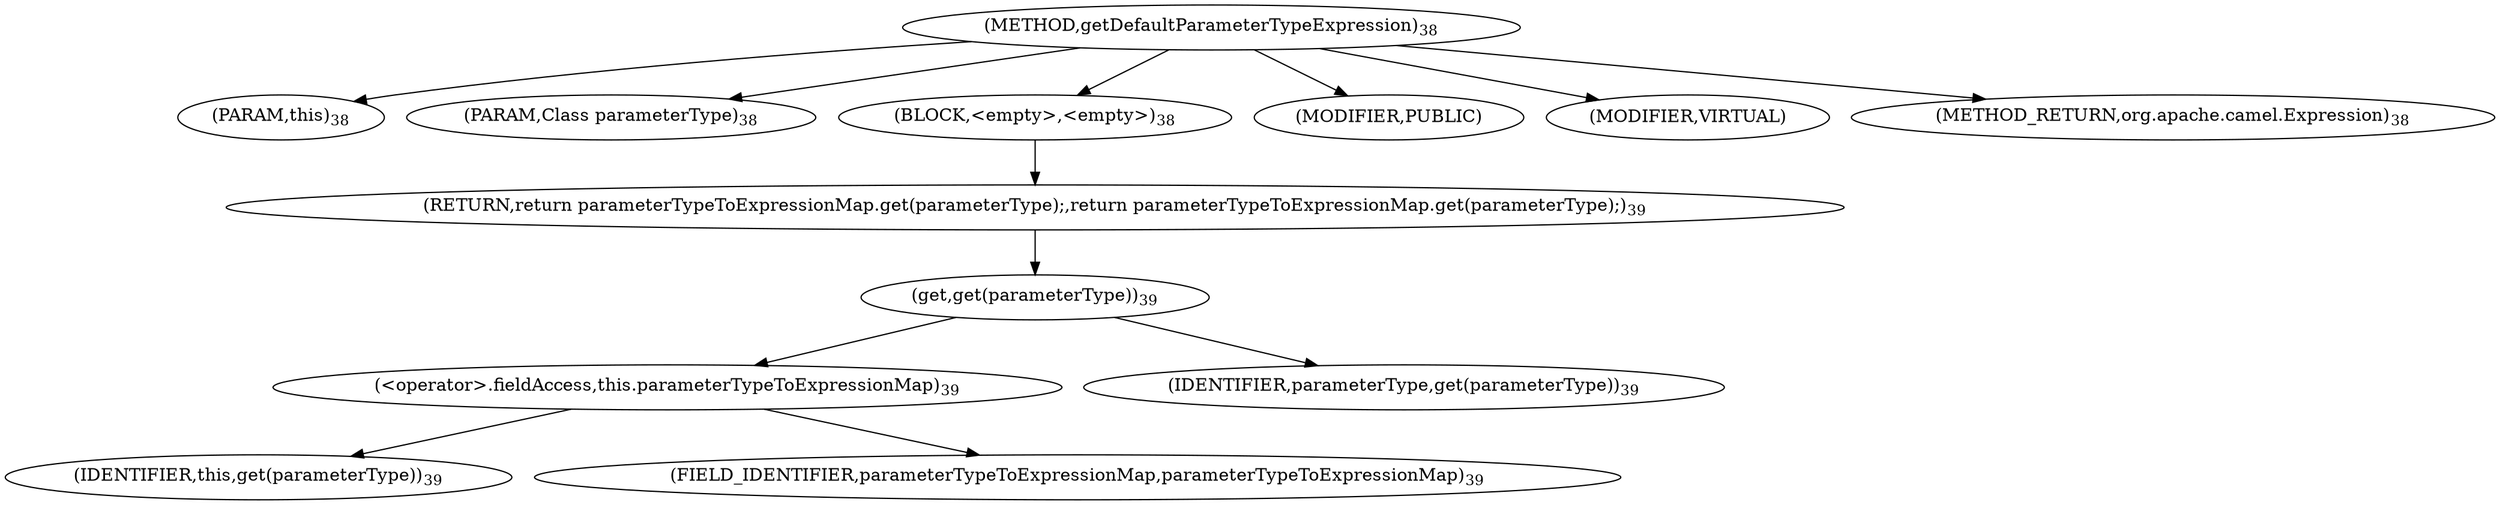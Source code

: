 digraph "getDefaultParameterTypeExpression" {  
"39" [label = <(METHOD,getDefaultParameterTypeExpression)<SUB>38</SUB>> ]
"40" [label = <(PARAM,this)<SUB>38</SUB>> ]
"41" [label = <(PARAM,Class parameterType)<SUB>38</SUB>> ]
"42" [label = <(BLOCK,&lt;empty&gt;,&lt;empty&gt;)<SUB>38</SUB>> ]
"43" [label = <(RETURN,return parameterTypeToExpressionMap.get(parameterType);,return parameterTypeToExpressionMap.get(parameterType);)<SUB>39</SUB>> ]
"44" [label = <(get,get(parameterType))<SUB>39</SUB>> ]
"45" [label = <(&lt;operator&gt;.fieldAccess,this.parameterTypeToExpressionMap)<SUB>39</SUB>> ]
"46" [label = <(IDENTIFIER,this,get(parameterType))<SUB>39</SUB>> ]
"47" [label = <(FIELD_IDENTIFIER,parameterTypeToExpressionMap,parameterTypeToExpressionMap)<SUB>39</SUB>> ]
"48" [label = <(IDENTIFIER,parameterType,get(parameterType))<SUB>39</SUB>> ]
"49" [label = <(MODIFIER,PUBLIC)> ]
"50" [label = <(MODIFIER,VIRTUAL)> ]
"51" [label = <(METHOD_RETURN,org.apache.camel.Expression)<SUB>38</SUB>> ]
  "39" -> "40" 
  "39" -> "41" 
  "39" -> "42" 
  "39" -> "49" 
  "39" -> "50" 
  "39" -> "51" 
  "42" -> "43" 
  "43" -> "44" 
  "44" -> "45" 
  "44" -> "48" 
  "45" -> "46" 
  "45" -> "47" 
}
